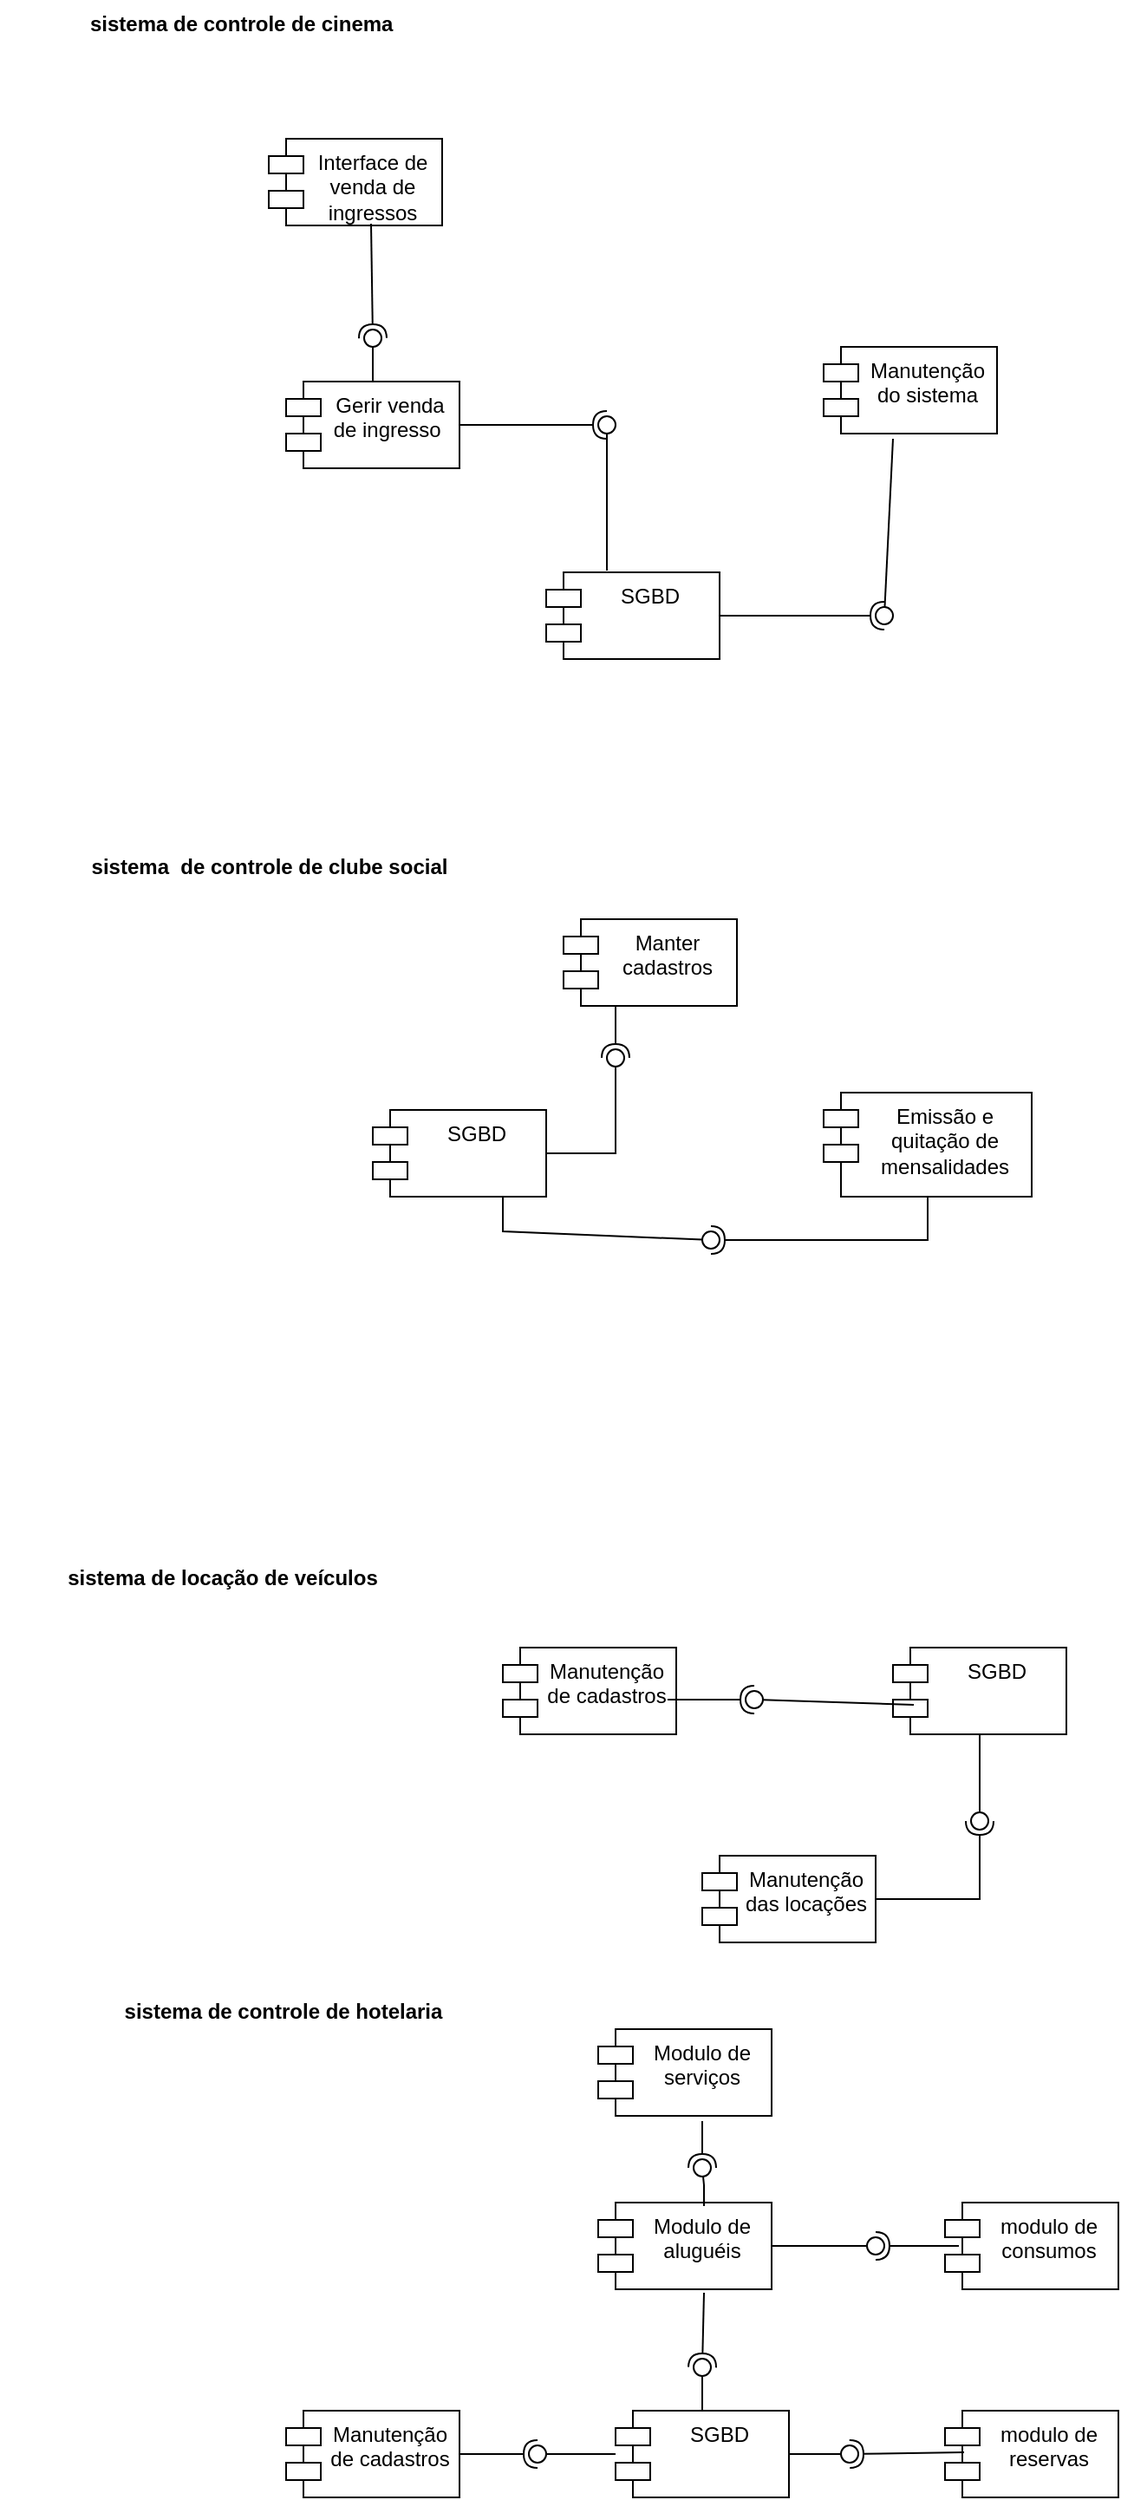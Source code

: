 <mxfile version="22.1.0" type="github">
  <diagram name="Página-1" id="GWnw-stzMg_zgi96cSFB">
    <mxGraphModel dx="954" dy="564" grid="1" gridSize="10" guides="1" tooltips="1" connect="1" arrows="1" fold="1" page="1" pageScale="1" pageWidth="827" pageHeight="1169" math="0" shadow="0">
      <root>
        <mxCell id="0" />
        <mxCell id="1" parent="0" />
        <mxCell id="xAnBN4XjRfQJHjXndQy3-1" value="Gerir venda de ingresso&amp;nbsp;" style="shape=module;align=left;spacingLeft=20;align=center;verticalAlign=top;whiteSpace=wrap;html=1;" parent="1" vertex="1">
          <mxGeometry x="180" y="350" width="100" height="50" as="geometry" />
        </mxCell>
        <mxCell id="xAnBN4XjRfQJHjXndQy3-2" value="SGBD" style="shape=module;align=left;spacingLeft=20;align=center;verticalAlign=top;whiteSpace=wrap;html=1;" parent="1" vertex="1">
          <mxGeometry x="330" y="460" width="100" height="50" as="geometry" />
        </mxCell>
        <mxCell id="xAnBN4XjRfQJHjXndQy3-4" value="Manutenção do sistema" style="shape=module;align=left;spacingLeft=20;align=center;verticalAlign=top;whiteSpace=wrap;html=1;" parent="1" vertex="1">
          <mxGeometry x="490" y="330" width="100" height="50" as="geometry" />
        </mxCell>
        <mxCell id="xAnBN4XjRfQJHjXndQy3-8" value="" style="rounded=0;orthogonalLoop=1;jettySize=auto;html=1;endArrow=halfCircle;endFill=0;endSize=6;strokeWidth=1;sketch=0;exitX=1;exitY=0.5;exitDx=0;exitDy=0;" parent="1" source="xAnBN4XjRfQJHjXndQy3-1" target="xAnBN4XjRfQJHjXndQy3-10" edge="1">
          <mxGeometry relative="1" as="geometry">
            <mxPoint x="280" y="370" as="sourcePoint" />
          </mxGeometry>
        </mxCell>
        <mxCell id="xAnBN4XjRfQJHjXndQy3-9" value="" style="rounded=0;orthogonalLoop=1;jettySize=auto;html=1;endArrow=oval;endFill=0;sketch=0;sourcePerimeterSpacing=0;targetPerimeterSpacing=0;endSize=10;exitX=0.35;exitY=-0.02;exitDx=0;exitDy=0;exitPerimeter=0;" parent="1" source="xAnBN4XjRfQJHjXndQy3-2" target="xAnBN4XjRfQJHjXndQy3-10" edge="1">
          <mxGeometry relative="1" as="geometry">
            <mxPoint x="300" y="370" as="sourcePoint" />
          </mxGeometry>
        </mxCell>
        <mxCell id="xAnBN4XjRfQJHjXndQy3-10" value="" style="ellipse;whiteSpace=wrap;html=1;align=center;aspect=fixed;fillColor=none;strokeColor=none;resizable=0;perimeter=centerPerimeter;rotatable=0;allowArrows=0;points=[];outlineConnect=1;" parent="1" vertex="1">
          <mxGeometry x="360" y="370" width="10" height="10" as="geometry" />
        </mxCell>
        <mxCell id="xAnBN4XjRfQJHjXndQy3-11" value="" style="rounded=0;orthogonalLoop=1;jettySize=auto;html=1;endArrow=halfCircle;endFill=0;endSize=6;strokeWidth=1;sketch=0;exitX=1;exitY=0.5;exitDx=0;exitDy=0;" parent="1" source="xAnBN4XjRfQJHjXndQy3-2" target="xAnBN4XjRfQJHjXndQy3-13" edge="1">
          <mxGeometry relative="1" as="geometry">
            <mxPoint x="580" y="485" as="sourcePoint" />
          </mxGeometry>
        </mxCell>
        <mxCell id="xAnBN4XjRfQJHjXndQy3-12" value="" style="rounded=0;orthogonalLoop=1;jettySize=auto;html=1;endArrow=oval;endFill=0;sketch=0;sourcePerimeterSpacing=0;targetPerimeterSpacing=0;endSize=10;exitX=0.4;exitY=1.06;exitDx=0;exitDy=0;exitPerimeter=0;" parent="1" source="xAnBN4XjRfQJHjXndQy3-4" target="xAnBN4XjRfQJHjXndQy3-13" edge="1">
          <mxGeometry relative="1" as="geometry">
            <mxPoint x="460" y="485" as="sourcePoint" />
          </mxGeometry>
        </mxCell>
        <mxCell id="xAnBN4XjRfQJHjXndQy3-13" value="" style="ellipse;whiteSpace=wrap;html=1;align=center;aspect=fixed;fillColor=none;strokeColor=none;resizable=0;perimeter=centerPerimeter;rotatable=0;allowArrows=0;points=[];outlineConnect=1;" parent="1" vertex="1">
          <mxGeometry x="520" y="480" width="10" height="10" as="geometry" />
        </mxCell>
        <mxCell id="xAnBN4XjRfQJHjXndQy3-19" value="" style="ellipse;whiteSpace=wrap;html=1;align=center;aspect=fixed;fillColor=none;strokeColor=none;resizable=0;perimeter=centerPerimeter;rotatable=0;allowArrows=0;points=[];outlineConnect=1;" parent="1" vertex="1">
          <mxGeometry x="405" y="450" width="10" height="10" as="geometry" />
        </mxCell>
        <mxCell id="xAnBN4XjRfQJHjXndQy3-20" value="Interface de venda de ingressos" style="shape=module;align=left;spacingLeft=20;align=center;verticalAlign=top;whiteSpace=wrap;html=1;" parent="1" vertex="1">
          <mxGeometry x="170" y="210" width="100" height="50" as="geometry" />
        </mxCell>
        <mxCell id="xAnBN4XjRfQJHjXndQy3-22" value="" style="rounded=0;orthogonalLoop=1;jettySize=auto;html=1;endArrow=halfCircle;endFill=0;endSize=6;strokeWidth=1;sketch=0;exitX=0.59;exitY=0.98;exitDx=0;exitDy=0;exitPerimeter=0;" parent="1" source="xAnBN4XjRfQJHjXndQy3-20" target="xAnBN4XjRfQJHjXndQy3-24" edge="1">
          <mxGeometry relative="1" as="geometry">
            <mxPoint x="250" y="325" as="sourcePoint" />
          </mxGeometry>
        </mxCell>
        <mxCell id="xAnBN4XjRfQJHjXndQy3-23" value="" style="rounded=0;orthogonalLoop=1;jettySize=auto;html=1;endArrow=oval;endFill=0;sketch=0;sourcePerimeterSpacing=0;targetPerimeterSpacing=0;endSize=10;exitX=0.5;exitY=0;exitDx=0;exitDy=0;" parent="1" source="xAnBN4XjRfQJHjXndQy3-1" target="xAnBN4XjRfQJHjXndQy3-24" edge="1">
          <mxGeometry relative="1" as="geometry">
            <mxPoint x="210" y="325" as="sourcePoint" />
          </mxGeometry>
        </mxCell>
        <mxCell id="xAnBN4XjRfQJHjXndQy3-24" value="" style="ellipse;whiteSpace=wrap;html=1;align=center;aspect=fixed;fillColor=none;strokeColor=none;resizable=0;perimeter=centerPerimeter;rotatable=0;allowArrows=0;points=[];outlineConnect=1;" parent="1" vertex="1">
          <mxGeometry x="225" y="320" width="10" height="10" as="geometry" />
        </mxCell>
        <mxCell id="xAnBN4XjRfQJHjXndQy3-25" value="sistema de controle de cinema" style="text;whiteSpace=wrap;fontStyle=1" parent="1" vertex="1">
          <mxGeometry x="65" y="130" width="195" height="30" as="geometry" />
        </mxCell>
        <mxCell id="xAnBN4XjRfQJHjXndQy3-26" value="SGBD" style="shape=module;align=left;spacingLeft=20;align=center;verticalAlign=top;whiteSpace=wrap;html=1;" parent="1" vertex="1">
          <mxGeometry x="230" y="770" width="100" height="50" as="geometry" />
        </mxCell>
        <mxCell id="xAnBN4XjRfQJHjXndQy3-27" value="Emissão e quitação de mensalidades" style="shape=module;align=left;spacingLeft=20;align=center;verticalAlign=top;whiteSpace=wrap;html=1;" parent="1" vertex="1">
          <mxGeometry x="490" y="760" width="120" height="60" as="geometry" />
        </mxCell>
        <mxCell id="xAnBN4XjRfQJHjXndQy3-28" value="Manter cadastros" style="shape=module;align=left;spacingLeft=20;align=center;verticalAlign=top;whiteSpace=wrap;html=1;" parent="1" vertex="1">
          <mxGeometry x="340" y="660" width="100" height="50" as="geometry" />
        </mxCell>
        <mxCell id="xAnBN4XjRfQJHjXndQy3-30" value="" style="rounded=0;orthogonalLoop=1;jettySize=auto;html=1;endArrow=halfCircle;endFill=0;endSize=6;strokeWidth=1;sketch=0;exitX=0.3;exitY=1;exitDx=0;exitDy=0;exitPerimeter=0;" parent="1" source="xAnBN4XjRfQJHjXndQy3-28" edge="1">
          <mxGeometry relative="1" as="geometry">
            <mxPoint x="280" y="705" as="sourcePoint" />
            <mxPoint x="370" y="740" as="targetPoint" />
          </mxGeometry>
        </mxCell>
        <mxCell id="xAnBN4XjRfQJHjXndQy3-31" value="" style="rounded=0;orthogonalLoop=1;jettySize=auto;html=1;endArrow=oval;endFill=0;sketch=0;sourcePerimeterSpacing=0;targetPerimeterSpacing=0;endSize=10;exitX=1;exitY=0.5;exitDx=0;exitDy=0;" parent="1" source="xAnBN4XjRfQJHjXndQy3-26" edge="1">
          <mxGeometry relative="1" as="geometry">
            <mxPoint x="240" y="705" as="sourcePoint" />
            <mxPoint x="370" y="740" as="targetPoint" />
            <Array as="points">
              <mxPoint x="370" y="795" />
            </Array>
          </mxGeometry>
        </mxCell>
        <mxCell id="xAnBN4XjRfQJHjXndQy3-32" value="" style="ellipse;whiteSpace=wrap;html=1;align=center;aspect=fixed;fillColor=none;strokeColor=none;resizable=0;perimeter=centerPerimeter;rotatable=0;allowArrows=0;points=[];outlineConnect=1;" parent="1" vertex="1">
          <mxGeometry x="255" y="700" width="10" height="10" as="geometry" />
        </mxCell>
        <mxCell id="xAnBN4XjRfQJHjXndQy3-33" value="" style="rounded=0;orthogonalLoop=1;jettySize=auto;html=1;endArrow=halfCircle;endFill=0;endSize=6;strokeWidth=1;sketch=0;exitX=0.5;exitY=1;exitDx=0;exitDy=0;entryX=1.1;entryY=-0.4;entryDx=0;entryDy=0;entryPerimeter=0;" parent="1" source="xAnBN4XjRfQJHjXndQy3-27" target="xAnBN4XjRfQJHjXndQy3-35" edge="1">
          <mxGeometry relative="1" as="geometry">
            <mxPoint x="445" y="815" as="sourcePoint" />
            <Array as="points">
              <mxPoint x="550" y="845" />
            </Array>
          </mxGeometry>
        </mxCell>
        <mxCell id="xAnBN4XjRfQJHjXndQy3-34" value="" style="rounded=0;orthogonalLoop=1;jettySize=auto;html=1;endArrow=oval;endFill=0;sketch=0;sourcePerimeterSpacing=0;targetPerimeterSpacing=0;endSize=10;exitX=0.75;exitY=1;exitDx=0;exitDy=0;" parent="1" source="xAnBN4XjRfQJHjXndQy3-26" target="xAnBN4XjRfQJHjXndQy3-35" edge="1">
          <mxGeometry relative="1" as="geometry">
            <mxPoint x="405" y="815" as="sourcePoint" />
            <Array as="points">
              <mxPoint x="305" y="840" />
            </Array>
          </mxGeometry>
        </mxCell>
        <mxCell id="xAnBN4XjRfQJHjXndQy3-35" value="" style="ellipse;whiteSpace=wrap;html=1;align=center;aspect=fixed;fillColor=none;strokeColor=none;resizable=0;perimeter=centerPerimeter;rotatable=0;allowArrows=0;points=[];outlineConnect=1;" parent="1" vertex="1">
          <mxGeometry x="420" y="840" width="10" height="10" as="geometry" />
        </mxCell>
        <mxCell id="xAnBN4XjRfQJHjXndQy3-39" value="sistema&amp;nbsp; de controle de clube social" style="text;align=center;fontStyle=1;verticalAlign=middle;spacingLeft=3;spacingRight=3;strokeColor=none;rotatable=0;points=[[0,0.5],[1,0.5]];portConstraint=eastwest;html=1;" parent="1" vertex="1">
          <mxGeometry x="60" y="610" width="220" height="40" as="geometry" />
        </mxCell>
        <mxCell id="xAnBN4XjRfQJHjXndQy3-40" value="Manutenção de cadastros" style="shape=module;align=left;spacingLeft=20;align=center;verticalAlign=top;whiteSpace=wrap;html=1;" parent="1" vertex="1">
          <mxGeometry x="305" y="1080" width="100" height="50" as="geometry" />
        </mxCell>
        <mxCell id="xAnBN4XjRfQJHjXndQy3-41" value="SGBD" style="shape=module;align=left;spacingLeft=20;align=center;verticalAlign=top;whiteSpace=wrap;html=1;" parent="1" vertex="1">
          <mxGeometry x="530" y="1080" width="100" height="50" as="geometry" />
        </mxCell>
        <mxCell id="xAnBN4XjRfQJHjXndQy3-42" value="Manutenção das locações" style="shape=module;align=left;spacingLeft=20;align=center;verticalAlign=top;whiteSpace=wrap;html=1;" parent="1" vertex="1">
          <mxGeometry x="420" y="1200" width="100" height="50" as="geometry" />
        </mxCell>
        <mxCell id="xAnBN4XjRfQJHjXndQy3-44" value="" style="rounded=0;orthogonalLoop=1;jettySize=auto;html=1;endArrow=halfCircle;endFill=0;endSize=6;strokeWidth=1;sketch=0;exitX=0.95;exitY=0.6;exitDx=0;exitDy=0;exitPerimeter=0;" parent="1" source="xAnBN4XjRfQJHjXndQy3-40" edge="1">
          <mxGeometry relative="1" as="geometry">
            <mxPoint x="420" y="1110" as="sourcePoint" />
            <mxPoint x="450" y="1110" as="targetPoint" />
            <Array as="points">
              <mxPoint x="430" y="1110" />
            </Array>
          </mxGeometry>
        </mxCell>
        <mxCell id="xAnBN4XjRfQJHjXndQy3-45" value="" style="rounded=0;orthogonalLoop=1;jettySize=auto;html=1;endArrow=oval;endFill=0;sketch=0;sourcePerimeterSpacing=0;targetPerimeterSpacing=0;endSize=10;exitX=0.12;exitY=0.66;exitDx=0;exitDy=0;exitPerimeter=0;" parent="1" source="xAnBN4XjRfQJHjXndQy3-41" edge="1">
          <mxGeometry relative="1" as="geometry">
            <mxPoint x="540" y="1130" as="sourcePoint" />
            <mxPoint x="450" y="1110" as="targetPoint" />
            <Array as="points" />
          </mxGeometry>
        </mxCell>
        <mxCell id="xAnBN4XjRfQJHjXndQy3-46" value="" style="ellipse;whiteSpace=wrap;html=1;align=center;aspect=fixed;fillColor=none;strokeColor=none;resizable=0;perimeter=centerPerimeter;rotatable=0;allowArrows=0;points=[];outlineConnect=1;" parent="1" vertex="1">
          <mxGeometry x="335" y="1180" width="10" height="10" as="geometry" />
        </mxCell>
        <mxCell id="xAnBN4XjRfQJHjXndQy3-49" value="" style="rounded=0;orthogonalLoop=1;jettySize=auto;html=1;endArrow=halfCircle;endFill=0;endSize=6;strokeWidth=1;sketch=0;exitX=1;exitY=0.5;exitDx=0;exitDy=0;" parent="1" source="xAnBN4XjRfQJHjXndQy3-42" edge="1">
          <mxGeometry relative="1" as="geometry">
            <mxPoint x="580" y="1180" as="sourcePoint" />
            <mxPoint x="580" y="1180" as="targetPoint" />
            <Array as="points">
              <mxPoint x="560" y="1225" />
              <mxPoint x="580" y="1225" />
            </Array>
          </mxGeometry>
        </mxCell>
        <mxCell id="xAnBN4XjRfQJHjXndQy3-50" value="" style="rounded=0;orthogonalLoop=1;jettySize=auto;html=1;endArrow=oval;endFill=0;sketch=0;sourcePerimeterSpacing=0;targetPerimeterSpacing=0;endSize=10;exitX=0.5;exitY=1;exitDx=0;exitDy=0;" parent="1" source="xAnBN4XjRfQJHjXndQy3-41" edge="1">
          <mxGeometry relative="1" as="geometry">
            <mxPoint x="360" y="1185" as="sourcePoint" />
            <mxPoint x="580" y="1180" as="targetPoint" />
          </mxGeometry>
        </mxCell>
        <mxCell id="xAnBN4XjRfQJHjXndQy3-51" value="" style="ellipse;whiteSpace=wrap;html=1;align=center;aspect=fixed;fillColor=none;strokeColor=none;resizable=0;perimeter=centerPerimeter;rotatable=0;allowArrows=0;points=[];outlineConnect=1;" parent="1" vertex="1">
          <mxGeometry x="375" y="1180" width="10" height="10" as="geometry" />
        </mxCell>
        <mxCell id="xAnBN4XjRfQJHjXndQy3-55" value="sistema de locação de veículos" style="text;align=center;fontStyle=1;verticalAlign=middle;spacingLeft=3;spacingRight=3;strokeColor=none;rotatable=0;points=[[0,0.5],[1,0.5]];portConstraint=eastwest;html=1;" parent="1" vertex="1">
          <mxGeometry x="15" y="1020" width="255" height="40" as="geometry" />
        </mxCell>
        <mxCell id="xAnBN4XjRfQJHjXndQy3-56" value="Manutenção de cadastros" style="shape=module;align=left;spacingLeft=20;align=center;verticalAlign=top;whiteSpace=wrap;html=1;" parent="1" vertex="1">
          <mxGeometry x="180" y="1520" width="100" height="50" as="geometry" />
        </mxCell>
        <mxCell id="xAnBN4XjRfQJHjXndQy3-57" value="sistema de controle de hotelaria" style="text;align=center;fontStyle=1;verticalAlign=middle;spacingLeft=3;spacingRight=3;strokeColor=none;rotatable=0;points=[[0,0.5],[1,0.5]];portConstraint=eastwest;html=1;" parent="1" vertex="1">
          <mxGeometry x="65" y="1270" width="225" height="40" as="geometry" />
        </mxCell>
        <mxCell id="xAnBN4XjRfQJHjXndQy3-58" value="modulo de reservas" style="shape=module;align=left;spacingLeft=20;align=center;verticalAlign=top;whiteSpace=wrap;html=1;" parent="1" vertex="1">
          <mxGeometry x="560" y="1520" width="100" height="50" as="geometry" />
        </mxCell>
        <mxCell id="xAnBN4XjRfQJHjXndQy3-59" value="Modulo de aluguéis" style="shape=module;align=left;spacingLeft=20;align=center;verticalAlign=top;whiteSpace=wrap;html=1;" parent="1" vertex="1">
          <mxGeometry x="360" y="1400" width="100" height="50" as="geometry" />
        </mxCell>
        <mxCell id="xAnBN4XjRfQJHjXndQy3-60" value="SGBD" style="shape=module;align=left;spacingLeft=20;align=center;verticalAlign=top;whiteSpace=wrap;html=1;" parent="1" vertex="1">
          <mxGeometry x="370" y="1520" width="100" height="50" as="geometry" />
        </mxCell>
        <mxCell id="xAnBN4XjRfQJHjXndQy3-70" value="" style="rounded=0;orthogonalLoop=1;jettySize=auto;html=1;endArrow=halfCircle;endFill=0;endSize=6;strokeWidth=1;sketch=0;exitX=1;exitY=0.5;exitDx=0;exitDy=0;" parent="1" source="xAnBN4XjRfQJHjXndQy3-56" target="xAnBN4XjRfQJHjXndQy3-72" edge="1">
          <mxGeometry relative="1" as="geometry">
            <mxPoint x="345" y="1545" as="sourcePoint" />
          </mxGeometry>
        </mxCell>
        <mxCell id="xAnBN4XjRfQJHjXndQy3-71" value="" style="rounded=0;orthogonalLoop=1;jettySize=auto;html=1;endArrow=oval;endFill=0;sketch=0;sourcePerimeterSpacing=0;targetPerimeterSpacing=0;endSize=10;" parent="1" source="xAnBN4XjRfQJHjXndQy3-60" target="xAnBN4XjRfQJHjXndQy3-72" edge="1">
          <mxGeometry relative="1" as="geometry">
            <mxPoint x="305" y="1545" as="sourcePoint" />
          </mxGeometry>
        </mxCell>
        <mxCell id="xAnBN4XjRfQJHjXndQy3-72" value="" style="ellipse;whiteSpace=wrap;html=1;align=center;aspect=fixed;fillColor=none;strokeColor=none;resizable=0;perimeter=centerPerimeter;rotatable=0;allowArrows=0;points=[];outlineConnect=1;" parent="1" vertex="1">
          <mxGeometry x="320" y="1540" width="10" height="10" as="geometry" />
        </mxCell>
        <mxCell id="xAnBN4XjRfQJHjXndQy3-73" value="modulo de consumos" style="shape=module;align=left;spacingLeft=20;align=center;verticalAlign=top;whiteSpace=wrap;html=1;" parent="1" vertex="1">
          <mxGeometry x="560" y="1400" width="100" height="50" as="geometry" />
        </mxCell>
        <mxCell id="xAnBN4XjRfQJHjXndQy3-74" value="Modulo de serviços" style="shape=module;align=left;spacingLeft=20;align=center;verticalAlign=top;whiteSpace=wrap;html=1;" parent="1" vertex="1">
          <mxGeometry x="360" y="1300" width="100" height="50" as="geometry" />
        </mxCell>
        <mxCell id="xAnBN4XjRfQJHjXndQy3-81" value="" style="rounded=0;orthogonalLoop=1;jettySize=auto;html=1;endArrow=halfCircle;endFill=0;endSize=6;strokeWidth=1;sketch=0;exitX=0.11;exitY=0.48;exitDx=0;exitDy=0;exitPerimeter=0;" parent="1" source="xAnBN4XjRfQJHjXndQy3-58" target="xAnBN4XjRfQJHjXndQy3-83" edge="1">
          <mxGeometry relative="1" as="geometry">
            <mxPoint x="590" y="1540" as="sourcePoint" />
          </mxGeometry>
        </mxCell>
        <mxCell id="xAnBN4XjRfQJHjXndQy3-82" value="" style="rounded=0;orthogonalLoop=1;jettySize=auto;html=1;endArrow=oval;endFill=0;sketch=0;sourcePerimeterSpacing=0;targetPerimeterSpacing=0;endSize=10;" parent="1" source="xAnBN4XjRfQJHjXndQy3-60" target="xAnBN4XjRfQJHjXndQy3-83" edge="1">
          <mxGeometry relative="1" as="geometry">
            <mxPoint x="480" y="1535" as="sourcePoint" />
          </mxGeometry>
        </mxCell>
        <mxCell id="xAnBN4XjRfQJHjXndQy3-83" value="" style="ellipse;whiteSpace=wrap;html=1;align=center;aspect=fixed;fillColor=none;strokeColor=none;resizable=0;perimeter=centerPerimeter;rotatable=0;allowArrows=0;points=[];outlineConnect=1;" parent="1" vertex="1">
          <mxGeometry x="500" y="1540" width="10" height="10" as="geometry" />
        </mxCell>
        <mxCell id="xAnBN4XjRfQJHjXndQy3-90" value="" style="rounded=0;orthogonalLoop=1;jettySize=auto;html=1;endArrow=halfCircle;endFill=0;endSize=6;strokeWidth=1;sketch=0;exitX=0.61;exitY=1.04;exitDx=0;exitDy=0;exitPerimeter=0;" parent="1" source="xAnBN4XjRfQJHjXndQy3-59" target="xAnBN4XjRfQJHjXndQy3-92" edge="1">
          <mxGeometry relative="1" as="geometry">
            <mxPoint x="440" y="1495" as="sourcePoint" />
          </mxGeometry>
        </mxCell>
        <mxCell id="xAnBN4XjRfQJHjXndQy3-91" value="" style="rounded=0;orthogonalLoop=1;jettySize=auto;html=1;endArrow=oval;endFill=0;sketch=0;sourcePerimeterSpacing=0;targetPerimeterSpacing=0;endSize=10;" parent="1" source="xAnBN4XjRfQJHjXndQy3-60" target="xAnBN4XjRfQJHjXndQy3-92" edge="1">
          <mxGeometry relative="1" as="geometry">
            <mxPoint x="400" y="1495" as="sourcePoint" />
          </mxGeometry>
        </mxCell>
        <mxCell id="xAnBN4XjRfQJHjXndQy3-92" value="" style="ellipse;whiteSpace=wrap;html=1;align=center;aspect=fixed;fillColor=none;strokeColor=none;resizable=0;perimeter=centerPerimeter;rotatable=0;allowArrows=0;points=[];outlineConnect=1;" parent="1" vertex="1">
          <mxGeometry x="415" y="1490" width="10" height="10" as="geometry" />
        </mxCell>
        <mxCell id="xAnBN4XjRfQJHjXndQy3-93" value="" style="rounded=0;orthogonalLoop=1;jettySize=auto;html=1;endArrow=halfCircle;endFill=0;endSize=6;strokeWidth=1;sketch=0;exitX=0.08;exitY=0.5;exitDx=0;exitDy=0;exitPerimeter=0;" parent="1" source="xAnBN4XjRfQJHjXndQy3-73" target="xAnBN4XjRfQJHjXndQy3-95" edge="1">
          <mxGeometry relative="1" as="geometry">
            <mxPoint x="540" y="1425" as="sourcePoint" />
          </mxGeometry>
        </mxCell>
        <mxCell id="xAnBN4XjRfQJHjXndQy3-94" value="" style="rounded=0;orthogonalLoop=1;jettySize=auto;html=1;endArrow=oval;endFill=0;sketch=0;sourcePerimeterSpacing=0;targetPerimeterSpacing=0;endSize=10;exitX=1;exitY=0.5;exitDx=0;exitDy=0;" parent="1" source="xAnBN4XjRfQJHjXndQy3-59" target="xAnBN4XjRfQJHjXndQy3-95" edge="1">
          <mxGeometry relative="1" as="geometry">
            <mxPoint x="500" y="1425" as="sourcePoint" />
          </mxGeometry>
        </mxCell>
        <mxCell id="xAnBN4XjRfQJHjXndQy3-95" value="" style="ellipse;whiteSpace=wrap;html=1;align=center;aspect=fixed;fillColor=none;strokeColor=none;resizable=0;perimeter=centerPerimeter;rotatable=0;allowArrows=0;points=[];outlineConnect=1;" parent="1" vertex="1">
          <mxGeometry x="515" y="1420" width="10" height="10" as="geometry" />
        </mxCell>
        <mxCell id="xAnBN4XjRfQJHjXndQy3-97" value="" style="rounded=0;orthogonalLoop=1;jettySize=auto;html=1;endArrow=halfCircle;endFill=0;endSize=6;strokeWidth=1;sketch=0;exitX=0.6;exitY=1.06;exitDx=0;exitDy=0;exitPerimeter=0;" parent="1" source="xAnBN4XjRfQJHjXndQy3-74" target="xAnBN4XjRfQJHjXndQy3-99" edge="1">
          <mxGeometry relative="1" as="geometry">
            <mxPoint x="440" y="1380" as="sourcePoint" />
          </mxGeometry>
        </mxCell>
        <mxCell id="xAnBN4XjRfQJHjXndQy3-98" value="" style="rounded=0;orthogonalLoop=1;jettySize=auto;html=1;endArrow=oval;endFill=0;sketch=0;sourcePerimeterSpacing=0;targetPerimeterSpacing=0;endSize=10;exitX=0.61;exitY=0.04;exitDx=0;exitDy=0;exitPerimeter=0;" parent="1" source="xAnBN4XjRfQJHjXndQy3-59" target="xAnBN4XjRfQJHjXndQy3-99" edge="1">
          <mxGeometry relative="1" as="geometry">
            <mxPoint x="400" y="1380" as="sourcePoint" />
            <Array as="points">
              <mxPoint x="421" y="1390" />
            </Array>
          </mxGeometry>
        </mxCell>
        <mxCell id="xAnBN4XjRfQJHjXndQy3-99" value="" style="ellipse;whiteSpace=wrap;html=1;align=center;aspect=fixed;fillColor=none;strokeColor=none;resizable=0;perimeter=centerPerimeter;rotatable=0;allowArrows=0;points=[];outlineConnect=1;" parent="1" vertex="1">
          <mxGeometry x="415" y="1375" width="10" height="10" as="geometry" />
        </mxCell>
      </root>
    </mxGraphModel>
  </diagram>
</mxfile>
